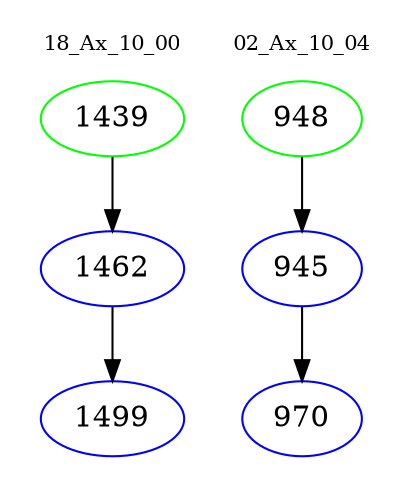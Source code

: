 digraph{
subgraph cluster_0 {
color = white
label = "18_Ax_10_00";
fontsize=10;
T0_1439 [label="1439", color="green"]
T0_1439 -> T0_1462 [color="black"]
T0_1462 [label="1462", color="blue"]
T0_1462 -> T0_1499 [color="black"]
T0_1499 [label="1499", color="blue"]
}
subgraph cluster_1 {
color = white
label = "02_Ax_10_04";
fontsize=10;
T1_948 [label="948", color="green"]
T1_948 -> T1_945 [color="black"]
T1_945 [label="945", color="blue"]
T1_945 -> T1_970 [color="black"]
T1_970 [label="970", color="blue"]
}
}
